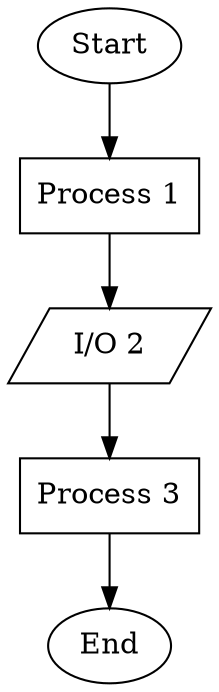// Linear Flowchart 12
digraph {
	rankdir=TB
	1 [label=Start shape=oval]
	2 [label="Process 1" shape=box]
	1 -> 2
	3 [label="I/O 2" shape=parallelogram]
	2 -> 3
	4 [label="Process 3" shape=box]
	3 -> 4
	5 [label=End shape=oval]
	4 -> 5
}
